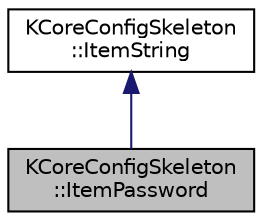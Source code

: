 digraph "KCoreConfigSkeleton::ItemPassword"
{
  edge [fontname="Helvetica",fontsize="10",labelfontname="Helvetica",labelfontsize="10"];
  node [fontname="Helvetica",fontsize="10",shape=record];
  Node0 [label="KCoreConfigSkeleton\l::ItemPassword",height=0.2,width=0.4,color="black", fillcolor="grey75", style="filled", fontcolor="black"];
  Node1 -> Node0 [dir="back",color="midnightblue",fontsize="10",style="solid",fontname="Helvetica"];
  Node1 [label="KCoreConfigSkeleton\l::ItemString",height=0.2,width=0.4,color="black", fillcolor="white", style="filled",URL="$classKCoreConfigSkeleton_1_1ItemString.html",tooltip="Class for handling a string preferences item. "];
}

